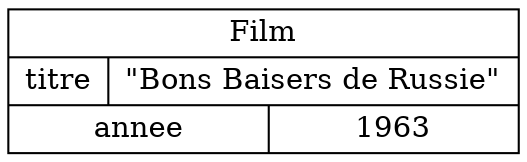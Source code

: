 digraph "Film" {
graph ["rankdir"="LR","compound"="true","ranksep"="1.0","nodesep"="1.0"]
"/" ["label"="<_C>Film|{titre|\"Bons Baisers de Russie\"}|{annee|1963}","style"="filled","fillcolor"="white","shape"="record"]
}